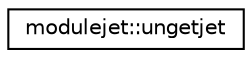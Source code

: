 digraph "Graphical Class Hierarchy"
{
 // LATEX_PDF_SIZE
  edge [fontname="Helvetica",fontsize="10",labelfontname="Helvetica",labelfontsize="10"];
  node [fontname="Helvetica",fontsize="10",shape=record];
  rankdir="LR";
  Node0 [label="modulejet::ungetjet",height=0.2,width=0.4,color="black", fillcolor="white", style="filled",URL="$interfacemodulejet_1_1ungetjet.html",tooltip=" "];
}
